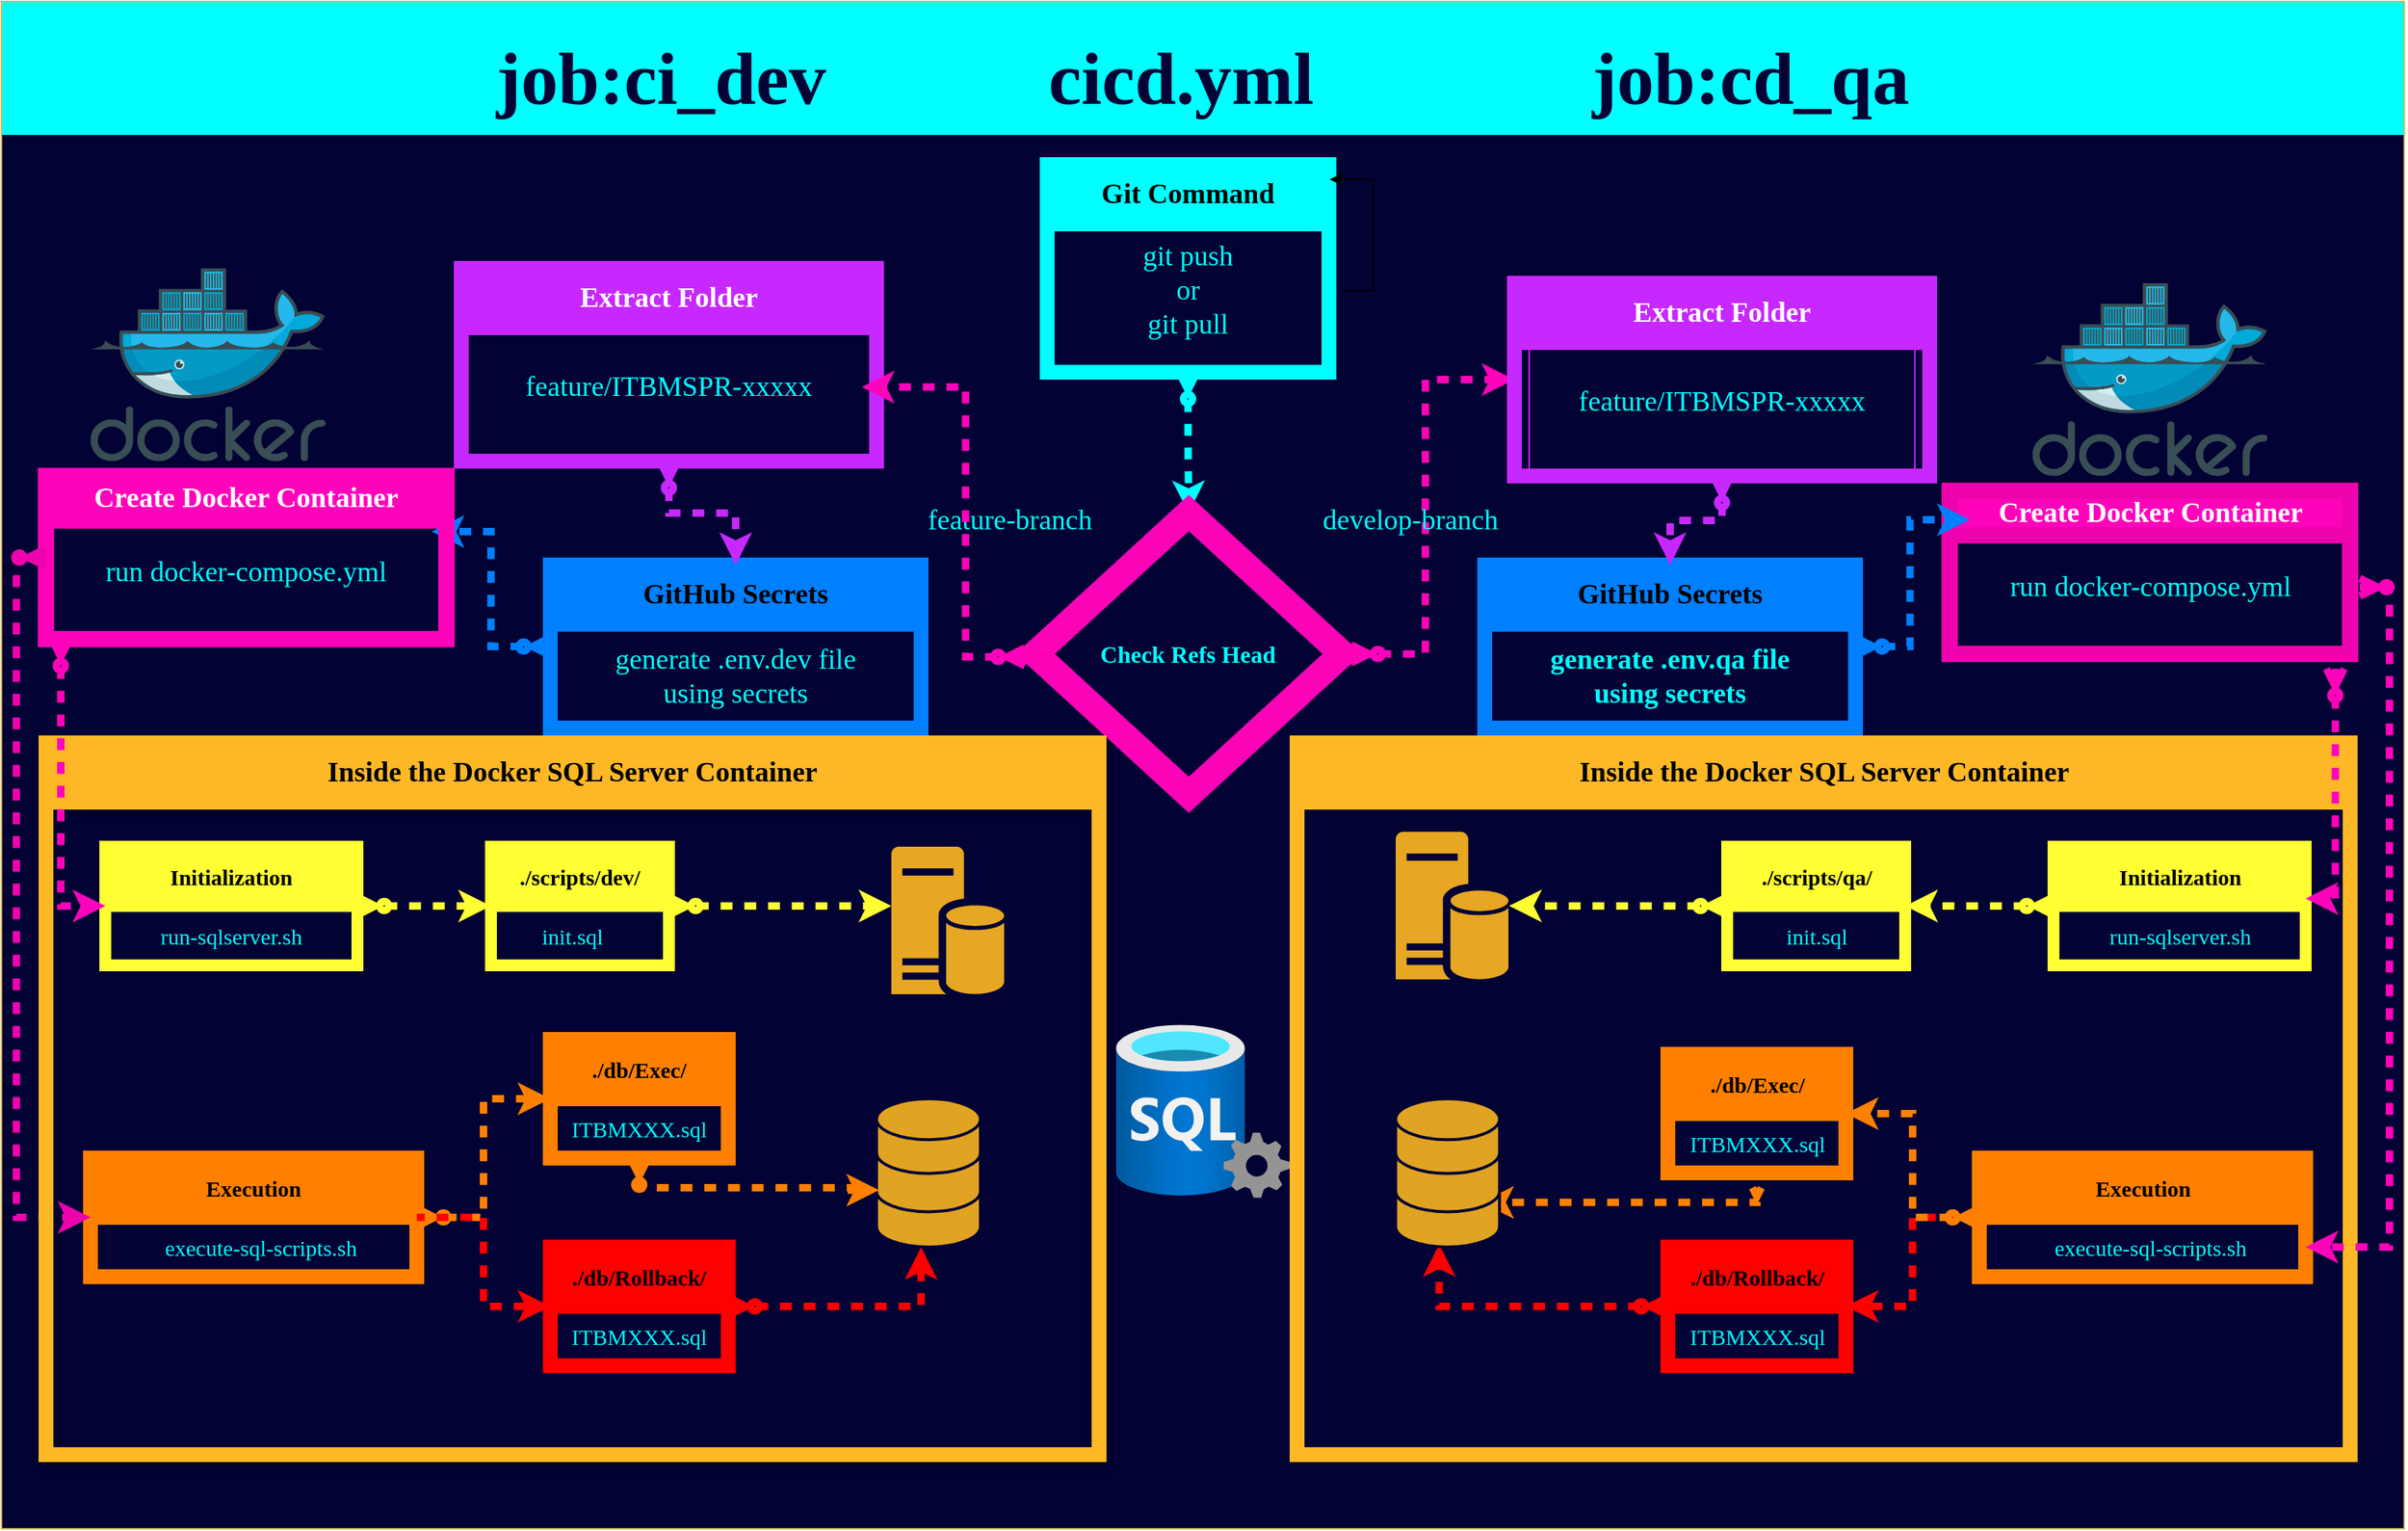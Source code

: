 <mxfile version="26.0.11">
  <diagram name="Page-1" id="H6L2RB9Yrbp9Wb5DKoLL">
    <mxGraphModel dx="1673" dy="986" grid="1" gridSize="10" guides="1" tooltips="1" connect="1" arrows="1" fold="1" page="1" pageScale="1" pageWidth="1600" pageHeight="900" math="0" shadow="0">
      <root>
        <mxCell id="0" />
        <mxCell id="1" parent="0" />
        <mxCell id="VZ_0_rh7gBu1yl2dpmYh-25" value="job:ci_dev            cicd.yml               job:cd_qa" style="swimlane;startSize=90;fontSize=50;fillColor=light-dark(#00ffff, #ededed);strokeColor=#d6b656;gradientColor=none;swimlaneFillColor=light-dark(#020234, #ededed);fontStyle=1;fontColor=light-dark(#020234, #ededed);shadow=0;glass=0;swimlaneLine=0;fontFamily=Cascadia Code SemiBold;" vertex="1" parent="1">
          <mxGeometry y="10" width="1620" height="1030" as="geometry" />
        </mxCell>
        <mxCell id="VZ_0_rh7gBu1yl2dpmYh-38" style="edgeStyle=orthogonalEdgeStyle;rounded=0;orthogonalLoop=1;jettySize=auto;html=1;entryX=0.5;entryY=0;entryDx=0;entryDy=0;strokeColor=#00FFFF;curved=0;fillColor=#00FFFF;strokeWidth=5;shadow=0;flowAnimation=1;targetPerimeterSpacing=-86;sourcePerimeterSpacing=27;startArrow=ERzeroToMany;startFill=0;jumpStyle=none;jumpSize=0;exitX=0.5;exitY=1;exitDx=0;exitDy=0;" edge="1" parent="VZ_0_rh7gBu1yl2dpmYh-25" source="VZ_0_rh7gBu1yl2dpmYh-30" target="VZ_0_rh7gBu1yl2dpmYh-34">
          <mxGeometry relative="1" as="geometry">
            <mxPoint x="200" y="140" as="sourcePoint" />
            <Array as="points" />
          </mxGeometry>
        </mxCell>
        <mxCell id="VZ_0_rh7gBu1yl2dpmYh-131" style="edgeStyle=orthogonalEdgeStyle;shape=connector;rounded=0;orthogonalLoop=1;jettySize=auto;html=1;entryX=0;entryY=0.5;entryDx=0;entryDy=0;strokeColor=light-dark(#ff03ba, #006f6f);strokeWidth=5;align=center;verticalAlign=middle;fontFamily=Helvetica;fontSize=11;fontColor=default;labelBackgroundColor=default;endArrow=classic;flowAnimation=1;startArrow=ERzeroToMany;startFill=0;" edge="1" parent="VZ_0_rh7gBu1yl2dpmYh-25" target="VZ_0_rh7gBu1yl2dpmYh-127">
          <mxGeometry relative="1" as="geometry">
            <mxPoint x="910" y="440" as="sourcePoint" />
            <Array as="points">
              <mxPoint x="960" y="440" />
              <mxPoint x="960" y="255" />
            </Array>
          </mxGeometry>
        </mxCell>
        <mxCell id="VZ_0_rh7gBu1yl2dpmYh-34" value="" style="rhombus;whiteSpace=wrap;html=1;fillColor=light-dark(#020234, #ededed);strokeColor=light-dark(#fc03b8, #ededed);strokeWidth=18;" vertex="1" parent="VZ_0_rh7gBu1yl2dpmYh-25">
          <mxGeometry x="697" y="345" width="207" height="190" as="geometry" />
        </mxCell>
        <mxCell id="VZ_0_rh7gBu1yl2dpmYh-37" value="&lt;font face=&quot;Cascadia Code ExtraLight&quot; style=&quot;color: rgb(0, 255, 255); font-size: 16px;&quot;&gt;&lt;b style=&quot;&quot;&gt;Check Refs Head&lt;/b&gt;&lt;/font&gt;" style="text;html=1;align=center;verticalAlign=middle;whiteSpace=wrap;rounded=0;fillColor=light-dark(#020234, #ededed);" vertex="1" parent="VZ_0_rh7gBu1yl2dpmYh-25">
          <mxGeometry x="727" y="425" width="146" height="30" as="geometry" />
        </mxCell>
        <mxCell id="VZ_0_rh7gBu1yl2dpmYh-63" style="shape=connector;rounded=0;orthogonalLoop=1;jettySize=auto;html=1;entryX=1;entryY=0.25;entryDx=0;entryDy=0;strokeColor=light-dark(#007fff, #006f6f);strokeWidth=5;align=center;verticalAlign=middle;fontFamily=Helvetica;fontSize=11;fontColor=default;labelBackgroundColor=default;endArrow=classic;flowAnimation=1;endSize=6;edgeStyle=orthogonalEdgeStyle;startArrow=ERzeroToMany;startFill=0;" edge="1" parent="VZ_0_rh7gBu1yl2dpmYh-25" source="VZ_0_rh7gBu1yl2dpmYh-47" target="VZ_0_rh7gBu1yl2dpmYh-59">
          <mxGeometry relative="1" as="geometry" />
        </mxCell>
        <mxCell id="VZ_0_rh7gBu1yl2dpmYh-47" value="&lt;font face=&quot;Cascadia Code SemiBold&quot; style=&quot;font-size: 19px;&quot;&gt;GitHub Secrets&lt;/font&gt;" style="swimlane;whiteSpace=wrap;html=1;startSize=40;fillColor=light-dark(#007FFF,#EDEDED);strokeColor=light-dark(#007FFF,#EDEDED);strokeWidth=10;" vertex="1" parent="VZ_0_rh7gBu1yl2dpmYh-25">
          <mxGeometry x="370" y="380" width="250" height="110" as="geometry" />
        </mxCell>
        <mxCell id="VZ_0_rh7gBu1yl2dpmYh-49" value="&lt;font face=&quot;Cascadia Code ExtraLight&quot; color=&quot;#00ffff&quot;&gt;&lt;span style=&quot;font-size: 19px;&quot;&gt;generate .env.dev file using secrets&lt;/span&gt;&lt;/font&gt;" style="text;html=1;align=center;verticalAlign=middle;whiteSpace=wrap;rounded=0;" vertex="1" parent="VZ_0_rh7gBu1yl2dpmYh-47">
          <mxGeometry x="20" y="20" width="210" height="110" as="geometry" />
        </mxCell>
        <mxCell id="VZ_0_rh7gBu1yl2dpmYh-54" value="&lt;font face=&quot;Cascadia Code ExtraLight&quot; color=&quot;#00ffff&quot;&gt;&lt;span style=&quot;font-size: 19px;&quot;&gt;feature-branch&lt;/span&gt;&lt;/font&gt;" style="text;html=1;align=center;verticalAlign=middle;whiteSpace=wrap;rounded=0;" vertex="1" parent="VZ_0_rh7gBu1yl2dpmYh-25">
          <mxGeometry x="600" y="320" width="160" height="60" as="geometry" />
        </mxCell>
        <mxCell id="VZ_0_rh7gBu1yl2dpmYh-58" value="&lt;font face=&quot;Cascadia Code SemiBold&quot; style=&quot;font-size: 19px; color: rgb(255, 255, 255);&quot;&gt;Create Docker Container&lt;/font&gt;" style="swimlane;whiteSpace=wrap;html=1;startSize=30;fillColor=light-dark(#ff03ba, #ededed);strokeColor=light-dark(#ff03ba, #ededed);strokeWidth=11;" vertex="1" parent="VZ_0_rh7gBu1yl2dpmYh-25">
          <mxGeometry x="30" y="320" width="270" height="110" as="geometry" />
        </mxCell>
        <mxCell id="VZ_0_rh7gBu1yl2dpmYh-59" value="&lt;font face=&quot;Cascadia Code ExtraLight&quot; color=&quot;#00ffff&quot;&gt;&lt;span style=&quot;font-size: 19px;&quot;&gt;run docker-compose.yml&lt;/span&gt;&lt;/font&gt;" style="text;html=1;align=center;verticalAlign=middle;whiteSpace=wrap;rounded=0;strokeColor=none;" vertex="1" parent="VZ_0_rh7gBu1yl2dpmYh-58">
          <mxGeometry x="10" y="10" width="250" height="110" as="geometry" />
        </mxCell>
        <mxCell id="VZ_0_rh7gBu1yl2dpmYh-67" value="&lt;font style=&quot;font-size: 15px;&quot; face=&quot;Cascadia Code ExtraLight&quot; color=&quot;#00ffff&quot;&gt;run-sqlserver.sh&lt;/font&gt;" style="text;html=1;align=center;verticalAlign=middle;whiteSpace=wrap;rounded=0;" vertex="1" parent="VZ_0_rh7gBu1yl2dpmYh-25">
          <mxGeometry x="80" y="610" width="150" height="40" as="geometry" />
        </mxCell>
        <mxCell id="VZ_0_rh7gBu1yl2dpmYh-80" style="edgeStyle=orthogonalEdgeStyle;shape=connector;rounded=0;orthogonalLoop=1;jettySize=auto;html=1;entryX=0;entryY=0.5;entryDx=0;entryDy=0;strokeColor=light-dark(#ff8000, #006f6f);strokeWidth=5;align=center;verticalAlign=middle;fontFamily=Helvetica;fontSize=11;fontColor=default;labelBackgroundColor=default;endArrow=classic;flowAnimation=1;startArrow=ERzeroToMany;startFill=0;" edge="1" parent="VZ_0_rh7gBu1yl2dpmYh-25" source="VZ_0_rh7gBu1yl2dpmYh-69" target="VZ_0_rh7gBu1yl2dpmYh-75">
          <mxGeometry relative="1" as="geometry" />
        </mxCell>
        <mxCell id="VZ_0_rh7gBu1yl2dpmYh-69" value="&lt;font face=&quot;Cascadia Code SemiBold&quot; style=&quot;font-size: 15px;&quot;&gt;Execution&lt;/font&gt;" style="swimlane;whiteSpace=wrap;html=1;startSize=40;fillColor=light-dark(#FF8000,#EDEDED);strokeColor=light-dark(#FF8000,#EDEDED);strokeWidth=10;" vertex="1" parent="VZ_0_rh7gBu1yl2dpmYh-25">
          <mxGeometry x="60" y="780" width="220" height="80" as="geometry" />
        </mxCell>
        <mxCell id="VZ_0_rh7gBu1yl2dpmYh-70" value="&lt;font style=&quot;font-size: 15px;&quot; face=&quot;Cascadia Code ExtraLight&quot; color=&quot;#00ffff&quot;&gt;execute-sql-scripts.sh&lt;/font&gt;" style="text;html=1;align=center;verticalAlign=middle;whiteSpace=wrap;rounded=0;" vertex="1" parent="VZ_0_rh7gBu1yl2dpmYh-69">
          <mxGeometry x="10" y="40" width="210" height="40" as="geometry" />
        </mxCell>
        <mxCell id="VZ_0_rh7gBu1yl2dpmYh-72" style="edgeStyle=orthogonalEdgeStyle;shape=connector;rounded=0;orthogonalLoop=1;jettySize=auto;html=1;entryX=0;entryY=0.5;entryDx=0;entryDy=0;strokeColor=light-dark(#ed03ad, #006f6f);strokeWidth=5;align=center;verticalAlign=middle;fontFamily=Helvetica;fontSize=11;fontColor=default;labelBackgroundColor=default;endArrow=classic;flowAnimation=1;exitX=0;exitY=0.5;exitDx=0;exitDy=0;startArrow=ERzeroToMany;startFill=0;" edge="1" parent="VZ_0_rh7gBu1yl2dpmYh-25" source="VZ_0_rh7gBu1yl2dpmYh-58" target="VZ_0_rh7gBu1yl2dpmYh-69">
          <mxGeometry relative="1" as="geometry">
            <Array as="points">
              <mxPoint x="10" y="375" />
              <mxPoint x="10" y="820" />
            </Array>
          </mxGeometry>
        </mxCell>
        <mxCell id="VZ_0_rh7gBu1yl2dpmYh-73" value="&lt;font style=&quot;font-size: 15px;&quot; face=&quot;Cascadia Code ExtraLight&quot; color=&quot;#00ffff&quot;&gt;init.sql&lt;/font&gt;" style="text;html=1;align=center;verticalAlign=middle;whiteSpace=wrap;rounded=0;" vertex="1" parent="VZ_0_rh7gBu1yl2dpmYh-25">
          <mxGeometry x="340" y="610" width="90" height="40" as="geometry" />
        </mxCell>
        <mxCell id="VZ_0_rh7gBu1yl2dpmYh-74" value="&lt;font face=&quot;Cascadia Code SemiBold&quot; style=&quot;font-size: 15px;&quot;&gt;./scripts/dev/&lt;/font&gt;" style="swimlane;whiteSpace=wrap;html=1;startSize=40;fillColor=light-dark(#FFFF33,#EDEDED);strokeColor=light-dark(#FFFF33,#EDEDED);strokeWidth=8;" vertex="1" parent="VZ_0_rh7gBu1yl2dpmYh-25">
          <mxGeometry x="330" y="570" width="120" height="80" as="geometry" />
        </mxCell>
        <mxCell id="VZ_0_rh7gBu1yl2dpmYh-75" value="&lt;font face=&quot;Cascadia Code SemiBold&quot; style=&quot;font-size: 15px;&quot;&gt;./db/Exec/&lt;/font&gt;" style="swimlane;whiteSpace=wrap;html=1;startSize=40;fillColor=light-dark(#FF8000,#EDEDED);strokeColor=light-dark(#FF8000,#EDEDED);strokeWidth=10;" vertex="1" parent="VZ_0_rh7gBu1yl2dpmYh-25">
          <mxGeometry x="370" y="700" width="120" height="80" as="geometry" />
        </mxCell>
        <mxCell id="VZ_0_rh7gBu1yl2dpmYh-76" value="&lt;font style=&quot;font-size: 15px;&quot; face=&quot;Cascadia Code ExtraLight&quot; color=&quot;#00ffff&quot;&gt;ITBMXXX.sql&lt;/font&gt;" style="text;html=1;align=center;verticalAlign=middle;whiteSpace=wrap;rounded=0;" vertex="1" parent="VZ_0_rh7gBu1yl2dpmYh-75">
          <mxGeometry x="10" y="40" width="100" height="40" as="geometry" />
        </mxCell>
        <mxCell id="VZ_0_rh7gBu1yl2dpmYh-98" value="&lt;font face=&quot;Cascadia Code SemiBold&quot;&gt;&lt;span style=&quot;font-size: 19px;&quot;&gt;Inside the Docker SQL Server Container&lt;/span&gt;&lt;/font&gt;" style="swimlane;whiteSpace=wrap;html=1;startSize=40;fillColor=light-dark(#feb826, #ededed);strokeColor=light-dark(#feb826, #ededed);strokeWidth=10;" vertex="1" parent="VZ_0_rh7gBu1yl2dpmYh-25">
          <mxGeometry x="873.5" y="500" width="710" height="480" as="geometry" />
        </mxCell>
        <mxCell id="VZ_0_rh7gBu1yl2dpmYh-99" value="&lt;font face=&quot;Cascadia Code SemiBold&quot; style=&quot;font-size: 15px;&quot;&gt;./db/Rollback/&lt;/font&gt;" style="swimlane;whiteSpace=wrap;html=1;startSize=40;fillColor=light-dark(#FF0000,#EDEDED);strokeColor=light-dark(#FF0000,#EDEDED);strokeWidth=10;" vertex="1" parent="VZ_0_rh7gBu1yl2dpmYh-98">
          <mxGeometry x="250" y="340" width="120" height="80" as="geometry" />
        </mxCell>
        <mxCell id="VZ_0_rh7gBu1yl2dpmYh-100" value="&lt;font style=&quot;font-size: 15px;&quot; face=&quot;Cascadia Code ExtraLight&quot; color=&quot;#00ffff&quot;&gt;ITBMXXX.sql&lt;/font&gt;" style="text;html=1;align=center;verticalAlign=middle;whiteSpace=wrap;rounded=0;" vertex="1" parent="VZ_0_rh7gBu1yl2dpmYh-99">
          <mxGeometry x="10" y="40" width="100" height="40" as="geometry" />
        </mxCell>
        <mxCell id="VZ_0_rh7gBu1yl2dpmYh-102" style="edgeStyle=orthogonalEdgeStyle;shape=connector;rounded=0;orthogonalLoop=1;jettySize=auto;html=1;entryX=0.419;entryY=0.981;entryDx=0;entryDy=0;entryPerimeter=0;strokeColor=#FF0000;strokeWidth=5;align=center;verticalAlign=middle;fontFamily=Helvetica;fontSize=11;fontColor=default;labelBackgroundColor=default;endArrow=classic;flowAnimation=1;startArrow=ERzeroToMany;startFill=0;" edge="1" parent="VZ_0_rh7gBu1yl2dpmYh-98" source="VZ_0_rh7gBu1yl2dpmYh-99" target="VZ_0_rh7gBu1yl2dpmYh-154">
          <mxGeometry relative="1" as="geometry">
            <mxPoint x="81.784" y="353.43" as="targetPoint" />
            <Array as="points">
              <mxPoint x="96" y="380" />
            </Array>
          </mxGeometry>
        </mxCell>
        <mxCell id="VZ_0_rh7gBu1yl2dpmYh-113" style="edgeStyle=orthogonalEdgeStyle;shape=connector;rounded=0;orthogonalLoop=1;jettySize=auto;html=1;entryX=1;entryY=0.5;entryDx=0;entryDy=0;strokeColor=#FF0000;strokeWidth=5;align=center;verticalAlign=middle;fontFamily=Helvetica;fontSize=11;fontColor=default;labelBackgroundColor=default;endArrow=classic;flowAnimation=1;" edge="1" parent="VZ_0_rh7gBu1yl2dpmYh-98" source="VZ_0_rh7gBu1yl2dpmYh-103" target="VZ_0_rh7gBu1yl2dpmYh-99">
          <mxGeometry relative="1" as="geometry" />
        </mxCell>
        <mxCell id="VZ_0_rh7gBu1yl2dpmYh-114" style="edgeStyle=orthogonalEdgeStyle;shape=connector;rounded=0;orthogonalLoop=1;jettySize=auto;html=1;entryX=1;entryY=0.5;entryDx=0;entryDy=0;strokeColor=light-dark(#ff8000, #006f6f);strokeWidth=5;align=center;verticalAlign=middle;fontFamily=Helvetica;fontSize=11;fontColor=default;labelBackgroundColor=default;endArrow=classic;flowAnimation=1;startArrow=ERzeroToMany;startFill=0;" edge="1" parent="VZ_0_rh7gBu1yl2dpmYh-98" source="VZ_0_rh7gBu1yl2dpmYh-103" target="VZ_0_rh7gBu1yl2dpmYh-107">
          <mxGeometry relative="1" as="geometry" />
        </mxCell>
        <mxCell id="VZ_0_rh7gBu1yl2dpmYh-103" value="&lt;font face=&quot;Cascadia Code SemiBold&quot; style=&quot;font-size: 15px;&quot;&gt;Execution&lt;/font&gt;" style="swimlane;whiteSpace=wrap;html=1;startSize=40;fillColor=light-dark(#FF8000,#EDEDED);strokeColor=light-dark(#ff8000, #006f6f);strokeWidth=10;" vertex="1" parent="VZ_0_rh7gBu1yl2dpmYh-98">
          <mxGeometry x="460" y="280" width="220" height="80" as="geometry" />
        </mxCell>
        <mxCell id="VZ_0_rh7gBu1yl2dpmYh-104" value="&lt;font style=&quot;font-size: 15px;&quot; face=&quot;Cascadia Code ExtraLight&quot; color=&quot;#00ffff&quot;&gt;execute-sql-scripts.sh&lt;/font&gt;" style="text;html=1;align=center;verticalAlign=middle;whiteSpace=wrap;rounded=0;" vertex="1" parent="VZ_0_rh7gBu1yl2dpmYh-103">
          <mxGeometry x="10" y="40" width="210" height="40" as="geometry" />
        </mxCell>
        <mxCell id="VZ_0_rh7gBu1yl2dpmYh-107" value="&lt;font face=&quot;Cascadia Code SemiBold&quot; style=&quot;font-size: 15px;&quot;&gt;./db/Exec/&lt;/font&gt;" style="swimlane;whiteSpace=wrap;html=1;startSize=40;fillColor=light-dark(#FF8000,#EDEDED);strokeColor=light-dark(#FF8000,#EDEDED);strokeWidth=10;" vertex="1" parent="VZ_0_rh7gBu1yl2dpmYh-98">
          <mxGeometry x="250" y="210" width="120" height="80" as="geometry" />
        </mxCell>
        <mxCell id="VZ_0_rh7gBu1yl2dpmYh-108" value="&lt;font style=&quot;font-size: 15px;&quot; face=&quot;Cascadia Code ExtraLight&quot; color=&quot;#00ffff&quot;&gt;ITBMXXX.sql&lt;/font&gt;" style="text;html=1;align=center;verticalAlign=middle;whiteSpace=wrap;rounded=0;" vertex="1" parent="VZ_0_rh7gBu1yl2dpmYh-107">
          <mxGeometry x="10" y="40" width="100" height="40" as="geometry" />
        </mxCell>
        <mxCell id="VZ_0_rh7gBu1yl2dpmYh-109" value="&lt;font face=&quot;Cascadia Code SemiBold&quot; style=&quot;font-size: 15px;&quot;&gt;./scripts/qa/&lt;/font&gt;" style="swimlane;whiteSpace=wrap;html=1;startSize=40;fillColor=light-dark(#FFFF33,#EDEDED);strokeColor=light-dark(#FFFF33,#EDEDED);strokeWidth=8;" vertex="1" parent="VZ_0_rh7gBu1yl2dpmYh-98">
          <mxGeometry x="290" y="70" width="120" height="80" as="geometry" />
        </mxCell>
        <mxCell id="VZ_0_rh7gBu1yl2dpmYh-110" value="&lt;font style=&quot;font-size: 15px;&quot; face=&quot;Cascadia Code ExtraLight&quot; color=&quot;#00ffff&quot;&gt;init.sql&lt;/font&gt;" style="text;html=1;align=center;verticalAlign=middle;whiteSpace=wrap;rounded=0;" vertex="1" parent="VZ_0_rh7gBu1yl2dpmYh-109">
          <mxGeometry x="15" y="40" width="90" height="40" as="geometry" />
        </mxCell>
        <mxCell id="VZ_0_rh7gBu1yl2dpmYh-118" style="edgeStyle=orthogonalEdgeStyle;shape=connector;rounded=0;orthogonalLoop=1;jettySize=auto;html=1;entryX=1;entryY=0.5;entryDx=0;entryDy=0;strokeColor=light-dark(#ffff33, #006f6f);strokeWidth=5;align=center;verticalAlign=middle;fontFamily=Helvetica;fontSize=11;fontColor=default;labelBackgroundColor=default;endArrow=classic;flowAnimation=1;startArrow=ERzeroToMany;startFill=0;" edge="1" parent="VZ_0_rh7gBu1yl2dpmYh-98" source="VZ_0_rh7gBu1yl2dpmYh-111" target="VZ_0_rh7gBu1yl2dpmYh-109">
          <mxGeometry relative="1" as="geometry" />
        </mxCell>
        <mxCell id="VZ_0_rh7gBu1yl2dpmYh-111" value="&lt;font face=&quot;Cascadia Code SemiBold&quot; style=&quot;font-size: 15px;&quot;&gt;Initialization&lt;/font&gt;" style="swimlane;whiteSpace=wrap;html=1;startSize=40;fillColor=light-dark(#FFFF33,#EDEDED);strokeColor=light-dark(#ffff33, #006f6f);strokeWidth=8;" vertex="1" parent="VZ_0_rh7gBu1yl2dpmYh-98">
          <mxGeometry x="510" y="70" width="170" height="80" as="geometry" />
        </mxCell>
        <mxCell id="VZ_0_rh7gBu1yl2dpmYh-112" value="&lt;font style=&quot;font-size: 15px;&quot; face=&quot;Cascadia Code ExtraLight&quot; color=&quot;#00ffff&quot;&gt;run-sqlserver.sh&lt;/font&gt;" style="text;html=1;align=center;verticalAlign=middle;whiteSpace=wrap;rounded=0;" vertex="1" parent="VZ_0_rh7gBu1yl2dpmYh-111">
          <mxGeometry x="10" y="40" width="150" height="40" as="geometry" />
        </mxCell>
        <mxCell id="VZ_0_rh7gBu1yl2dpmYh-117" style="edgeStyle=orthogonalEdgeStyle;shape=connector;rounded=0;orthogonalLoop=1;jettySize=auto;html=1;entryX=0.823;entryY=0.699;entryDx=0;entryDy=0;entryPerimeter=0;strokeColor=light-dark(#ff8000, #006f6f);strokeWidth=5;align=center;verticalAlign=middle;fontFamily=Helvetica;fontSize=11;fontColor=default;labelBackgroundColor=default;endArrow=classic;flowAnimation=1;startSize=0;startArrow=ERzeroToMany;startFill=0;" edge="1" parent="VZ_0_rh7gBu1yl2dpmYh-98" target="VZ_0_rh7gBu1yl2dpmYh-154">
          <mxGeometry relative="1" as="geometry">
            <mxPoint x="310" y="300" as="sourcePoint" />
            <mxPoint x="150.048" y="309.97" as="targetPoint" />
            <Array as="points">
              <mxPoint x="310" y="310" />
            </Array>
          </mxGeometry>
        </mxCell>
        <mxCell id="VZ_0_rh7gBu1yl2dpmYh-143" value="" style="edgeStyle=orthogonalEdgeStyle;shape=connector;rounded=0;orthogonalLoop=1;jettySize=auto;html=1;strokeColor=light-dark(#ffff33, #006f6f);strokeWidth=5;align=center;verticalAlign=middle;fontFamily=Helvetica;fontSize=11;fontColor=default;labelBackgroundColor=default;endArrow=classic;flowAnimation=1;entryX=0.962;entryY=0.428;entryDx=0;entryDy=0;entryPerimeter=0;startArrow=ERzeroToMany;startFill=0;" edge="1" parent="VZ_0_rh7gBu1yl2dpmYh-98" source="VZ_0_rh7gBu1yl2dpmYh-109">
          <mxGeometry relative="1" as="geometry">
            <mxPoint x="1163.5" y="620" as="sourcePoint" />
            <mxPoint x="142.916" y="109.93" as="targetPoint" />
            <Array as="points" />
          </mxGeometry>
        </mxCell>
        <mxCell id="VZ_0_rh7gBu1yl2dpmYh-150" value="" style="sketch=0;aspect=fixed;pointerEvents=1;shadow=0;dashed=0;html=1;strokeColor=none;labelPosition=center;verticalLabelPosition=bottom;verticalAlign=top;align=center;fillColor=light-dark(#e7a723, #bfd3ff);shape=mxgraph.mscae.enterprise.database_server;fontFamily=Helvetica;fontSize=11;fontColor=default;labelBackgroundColor=default;" vertex="1" parent="VZ_0_rh7gBu1yl2dpmYh-98">
          <mxGeometry x="66.5" y="60" width="76" height="100" as="geometry" />
        </mxCell>
        <mxCell id="VZ_0_rh7gBu1yl2dpmYh-154" value="" style="html=1;verticalLabelPosition=bottom;align=center;labelBackgroundColor=#ffffff;verticalAlign=top;strokeWidth=2;strokeColor=light-dark(#020234, #32a0ff);shadow=0;dashed=0;shape=mxgraph.ios7.icons.data;fontFamily=Helvetica;fontSize=11;fontColor=default;fillColor=light-dark(#e1a322, #ededed);" vertex="1" parent="VZ_0_rh7gBu1yl2dpmYh-98">
          <mxGeometry x="66.5" y="240" width="70" height="100" as="geometry" />
        </mxCell>
        <mxCell id="VZ_0_rh7gBu1yl2dpmYh-123" value="&lt;font face=&quot;Cascadia Code SemiBold&quot; style=&quot;font-size: 19px;&quot;&gt;GitHub Secrets&lt;/font&gt;" style="swimlane;whiteSpace=wrap;html=1;startSize=40;fillColor=light-dark(#007FFF,#EDEDED);strokeColor=light-dark(#007fff, #006f6f);strokeWidth=10;align=center;verticalAlign=middle;fontFamily=Helvetica;fontSize=12;fontColor=default;fontStyle=1;" vertex="1" parent="VZ_0_rh7gBu1yl2dpmYh-25">
          <mxGeometry x="1000" y="380" width="250" height="110" as="geometry" />
        </mxCell>
        <mxCell id="VZ_0_rh7gBu1yl2dpmYh-124" value="&lt;font face=&quot;Cascadia Code ExtraLight&quot; color=&quot;#00ffff&quot;&gt;&lt;span style=&quot;font-size: 19px;&quot;&gt;generate .env.qa file using secrets&lt;/span&gt;&lt;/font&gt;" style="text;html=1;align=center;verticalAlign=middle;whiteSpace=wrap;rounded=0;fontFamily=Helvetica;fontSize=12;fontColor=default;fontStyle=1;" vertex="1" parent="VZ_0_rh7gBu1yl2dpmYh-123">
          <mxGeometry x="20" y="20" width="210" height="110" as="geometry" />
        </mxCell>
        <mxCell id="VZ_0_rh7gBu1yl2dpmYh-119" value="&lt;font face=&quot;Cascadia Code SemiBold&quot; style=&quot;font-size: 19px; color: rgb(255, 255, 255);&quot;&gt;Create Docker Container&lt;/font&gt;" style="swimlane;whiteSpace=wrap;html=1;startSize=30;fillColor=light-dark(#ff03ba, #ededed);strokeColor=light-dark(#ed03ad, #006f6f);strokeWidth=11;" vertex="1" parent="VZ_0_rh7gBu1yl2dpmYh-25">
          <mxGeometry x="1313.5" y="330" width="270" height="110" as="geometry" />
        </mxCell>
        <mxCell id="VZ_0_rh7gBu1yl2dpmYh-121" style="edgeStyle=orthogonalEdgeStyle;shape=connector;rounded=0;orthogonalLoop=1;jettySize=auto;html=1;strokeColor=light-dark(#ff03ba, #006f6f);strokeWidth=5;align=center;verticalAlign=middle;fontFamily=Helvetica;fontSize=11;fontColor=default;labelBackgroundColor=default;endArrow=classic;flowAnimation=1;exitX=1;exitY=1;exitDx=0;exitDy=0;startArrow=ERzeroToMany;startFill=0;sourcePerimeterSpacing=0;" edge="1" parent="VZ_0_rh7gBu1yl2dpmYh-119" source="VZ_0_rh7gBu1yl2dpmYh-120">
          <mxGeometry relative="1" as="geometry">
            <mxPoint x="240" y="275" as="targetPoint" />
            <Array as="points">
              <mxPoint x="260" y="275" />
            </Array>
          </mxGeometry>
        </mxCell>
        <mxCell id="VZ_0_rh7gBu1yl2dpmYh-120" value="&lt;font face=&quot;Cascadia Code ExtraLight&quot; color=&quot;#00ffff&quot;&gt;&lt;span style=&quot;font-size: 19px;&quot;&gt;run docker-compose.yml&lt;/span&gt;&lt;/font&gt;" style="text;html=1;align=center;verticalAlign=middle;whiteSpace=wrap;rounded=0;strokeColor=none;" vertex="1" parent="VZ_0_rh7gBu1yl2dpmYh-119">
          <mxGeometry x="10" y="10" width="250" height="110" as="geometry" />
        </mxCell>
        <mxCell id="VZ_0_rh7gBu1yl2dpmYh-122" style="edgeStyle=orthogonalEdgeStyle;shape=connector;rounded=0;orthogonalLoop=1;jettySize=auto;html=1;entryX=1;entryY=0.5;entryDx=0;entryDy=0;strokeColor=light-dark(#ff03ba, #006f6f);strokeWidth=5;align=center;verticalAlign=middle;fontFamily=Helvetica;fontSize=11;fontColor=default;labelBackgroundColor=default;endArrow=classic;flowAnimation=1;startArrow=ERzeroToMany;startFill=0;" edge="1" parent="VZ_0_rh7gBu1yl2dpmYh-25" target="VZ_0_rh7gBu1yl2dpmYh-104">
          <mxGeometry relative="1" as="geometry">
            <mxPoint x="1590" y="395" as="sourcePoint" />
            <Array as="points">
              <mxPoint x="1610" y="395" />
              <mxPoint x="1610" y="840" />
            </Array>
          </mxGeometry>
        </mxCell>
        <mxCell id="VZ_0_rh7gBu1yl2dpmYh-126" style="edgeStyle=orthogonalEdgeStyle;shape=connector;rounded=0;orthogonalLoop=1;jettySize=auto;html=1;entryX=0.014;entryY=0.086;entryDx=0;entryDy=0;entryPerimeter=0;strokeColor=light-dark(#007fff, #006f6f);strokeWidth=5;align=center;verticalAlign=middle;fontFamily=Helvetica;fontSize=11;fontColor=default;labelBackgroundColor=default;endArrow=classic;flowAnimation=1;startArrow=ERzeroToMany;startFill=0;" edge="1" parent="VZ_0_rh7gBu1yl2dpmYh-25" source="VZ_0_rh7gBu1yl2dpmYh-123" target="VZ_0_rh7gBu1yl2dpmYh-120">
          <mxGeometry relative="1" as="geometry" />
        </mxCell>
        <mxCell id="VZ_0_rh7gBu1yl2dpmYh-127" value="&lt;font face=&quot;Cascadia Code SemiBold&quot; style=&quot;font-size: 19px; color: rgb(255, 255, 255);&quot;&gt;Extract Folder&lt;/font&gt;" style="swimlane;whiteSpace=wrap;html=1;startSize=40;fillColor=light-dark(#c728ff, #ededed);strokeColor=light-dark(#c728ff, #ededed);strokeWidth=10;" vertex="1" parent="VZ_0_rh7gBu1yl2dpmYh-25">
          <mxGeometry x="1020" y="190" width="280" height="130" as="geometry" />
        </mxCell>
        <mxCell id="VZ_0_rh7gBu1yl2dpmYh-128" value="&lt;font face=&quot;Cascadia Code ExtraLight&quot; color=&quot;#00ffff&quot;&gt;&lt;span style=&quot;font-size: 19px;&quot;&gt;feature/ITBMSPR-xxxxx&lt;/span&gt;&lt;/font&gt;" style="text;html=1;align=center;verticalAlign=middle;whiteSpace=wrap;rounded=0;strokeColor=light-dark(#c728ff, #006f6f);" vertex="1" parent="VZ_0_rh7gBu1yl2dpmYh-127">
          <mxGeometry x="10" y="30" width="260" height="100" as="geometry" />
        </mxCell>
        <mxCell id="VZ_0_rh7gBu1yl2dpmYh-129" style="edgeStyle=orthogonalEdgeStyle;shape=connector;rounded=0;orthogonalLoop=1;jettySize=auto;html=1;entryX=0.5;entryY=0;entryDx=0;entryDy=0;strokeColor=light-dark(#c728ff, #006f6f);strokeWidth=5;align=center;verticalAlign=middle;fontFamily=Helvetica;fontSize=11;fontColor=default;labelBackgroundColor=default;endArrow=classic;flowAnimation=1;endSize=6;startArrow=ERzeroToMany;startFill=0;" edge="1" parent="VZ_0_rh7gBu1yl2dpmYh-25" source="VZ_0_rh7gBu1yl2dpmYh-128" target="VZ_0_rh7gBu1yl2dpmYh-123">
          <mxGeometry relative="1" as="geometry" />
        </mxCell>
        <mxCell id="VZ_0_rh7gBu1yl2dpmYh-132" value="&lt;font face=&quot;Cascadia Code ExtraLight&quot; color=&quot;#00ffff&quot;&gt;&lt;span style=&quot;font-size: 19px;&quot;&gt;develop-branch&lt;/span&gt;&lt;/font&gt;" style="text;html=1;align=center;verticalAlign=middle;whiteSpace=wrap;rounded=0;" vertex="1" parent="VZ_0_rh7gBu1yl2dpmYh-25">
          <mxGeometry x="870" y="320" width="160" height="60" as="geometry" />
        </mxCell>
        <mxCell id="VZ_0_rh7gBu1yl2dpmYh-32" value="&lt;font face=&quot;Cascadia Code SemiBold&quot; style=&quot;font-size: 19px;&quot;&gt;Git Command&lt;/font&gt;" style="swimlane;whiteSpace=wrap;html=1;startSize=40;fillColor=light-dark(#00ffff, #ededed);strokeColor=light-dark(#00ffff, #ededed);strokeWidth=10;" vertex="1" parent="VZ_0_rh7gBu1yl2dpmYh-25">
          <mxGeometry x="705" y="110" width="190" height="140" as="geometry" />
        </mxCell>
        <mxCell id="VZ_0_rh7gBu1yl2dpmYh-39" style="edgeStyle=orthogonalEdgeStyle;rounded=0;orthogonalLoop=1;jettySize=auto;html=1;exitX=1;exitY=0.5;exitDx=0;exitDy=0;" edge="1" parent="VZ_0_rh7gBu1yl2dpmYh-32" source="VZ_0_rh7gBu1yl2dpmYh-30">
          <mxGeometry relative="1" as="geometry">
            <mxPoint x="190" y="10" as="targetPoint" />
          </mxGeometry>
        </mxCell>
        <mxCell id="VZ_0_rh7gBu1yl2dpmYh-30" value="&lt;font face=&quot;Cascadia Code ExtraLight&quot; style=&quot;color: light-dark(rgb(0, 255, 255), rgb(237, 237, 237)); font-size: 19px;&quot;&gt;git push &lt;br&gt;or &lt;br&gt;git pull&lt;/font&gt;" style="text;html=1;align=center;verticalAlign=middle;whiteSpace=wrap;rounded=0;" vertex="1" parent="VZ_0_rh7gBu1yl2dpmYh-32">
          <mxGeometry x="-10" y="30" width="210" height="110" as="geometry" />
        </mxCell>
        <mxCell id="VZ_0_rh7gBu1yl2dpmYh-149" value="" style="sketch=0;aspect=fixed;pointerEvents=1;shadow=0;dashed=0;html=1;strokeColor=none;labelPosition=center;verticalLabelPosition=bottom;verticalAlign=top;align=center;fillColor=light-dark(#e7a723, #bfd3ff);shape=mxgraph.mscae.enterprise.database_server;fontFamily=Helvetica;fontSize=11;fontColor=default;labelBackgroundColor=default;" vertex="1" parent="VZ_0_rh7gBu1yl2dpmYh-25">
          <mxGeometry x="600" y="570" width="76" height="100" as="geometry" />
        </mxCell>
        <mxCell id="VZ_0_rh7gBu1yl2dpmYh-162" value="" style="image;sketch=0;aspect=fixed;html=1;points=[];align=center;fontSize=12;image=img/lib/mscae/Docker.svg;fontFamily=Helvetica;fontColor=default;labelBackgroundColor=default;" vertex="1" parent="VZ_0_rh7gBu1yl2dpmYh-25">
          <mxGeometry x="60" y="180" width="158.54" height="130" as="geometry" />
        </mxCell>
        <mxCell id="VZ_0_rh7gBu1yl2dpmYh-163" value="" style="image;sketch=0;aspect=fixed;html=1;points=[];align=center;fontSize=12;image=img/lib/mscae/Docker.svg;fontFamily=Helvetica;fontColor=default;labelBackgroundColor=default;" vertex="1" parent="VZ_0_rh7gBu1yl2dpmYh-25">
          <mxGeometry x="1369.23" y="190" width="158.54" height="130" as="geometry" />
        </mxCell>
        <mxCell id="VZ_0_rh7gBu1yl2dpmYh-165" value="" style="shape=image;html=1;verticalAlign=top;verticalLabelPosition=bottom;labelBackgroundColor=#ffffff;imageAspect=0;aspect=fixed;image=https://cdn4.iconfinder.com/data/icons/ionicons/512/icon-social-github-128.png;fontFamily=Helvetica;fontSize=11;fontColor=default;" vertex="1" parent="VZ_0_rh7gBu1yl2dpmYh-25">
          <mxGeometry x="451" width="88" height="88" as="geometry" />
        </mxCell>
        <mxCell id="VZ_0_rh7gBu1yl2dpmYh-166" value="" style="shape=image;html=1;verticalAlign=top;verticalLabelPosition=bottom;labelBackgroundColor=#ffffff;imageAspect=0;aspect=fixed;image=https://cdn4.iconfinder.com/data/icons/ionicons/512/icon-social-github-128.png;fontFamily=Helvetica;fontSize=11;fontColor=default;" vertex="1" parent="VZ_0_rh7gBu1yl2dpmYh-25">
          <mxGeometry x="1040" width="88" height="88" as="geometry" />
        </mxCell>
        <mxCell id="VZ_0_rh7gBu1yl2dpmYh-169" value="" style="image;aspect=fixed;html=1;points=[];align=center;fontSize=12;image=img/lib/azure2/databases/SQL_Server.svg;fontFamily=Helvetica;fontColor=default;labelBackgroundColor=default;" vertex="1" parent="VZ_0_rh7gBu1yl2dpmYh-25">
          <mxGeometry x="751.5" y="690" width="117" height="117" as="geometry" />
        </mxCell>
        <mxCell id="VZ_0_rh7gBu1yl2dpmYh-51" style="shape=connector;rounded=0;orthogonalLoop=1;jettySize=auto;html=1;strokeColor=light-dark(#c728ff, #006f6f);strokeWidth=5;align=center;verticalAlign=middle;fontFamily=Helvetica;fontSize=11;fontColor=default;labelBackgroundColor=default;endArrow=classic;flowAnimation=1;endSize=6;entryX=0.5;entryY=0;entryDx=0;entryDy=0;edgeStyle=orthogonalEdgeStyle;startArrow=ERzeroToMany;startFill=0;" edge="1" parent="1" source="VZ_0_rh7gBu1yl2dpmYh-41" target="VZ_0_rh7gBu1yl2dpmYh-47">
          <mxGeometry relative="1" as="geometry">
            <mxPoint x="450" y="370" as="targetPoint" />
          </mxGeometry>
        </mxCell>
        <mxCell id="VZ_0_rh7gBu1yl2dpmYh-41" value="&lt;font face=&quot;Cascadia Code SemiBold&quot; style=&quot;font-size: 19px; color: rgb(255, 255, 255);&quot;&gt;Extract Folder&lt;/font&gt;" style="swimlane;whiteSpace=wrap;html=1;startSize=40;fillColor=light-dark(#c728ff, #ededed);strokeColor=light-dark(#c728ff, #ededed);strokeWidth=10;" vertex="1" parent="1">
          <mxGeometry x="310" y="190" width="280" height="130" as="geometry" />
        </mxCell>
        <mxCell id="VZ_0_rh7gBu1yl2dpmYh-43" value="&lt;font face=&quot;Cascadia Code ExtraLight&quot; color=&quot;#00ffff&quot;&gt;&lt;span style=&quot;font-size: 19px;&quot;&gt;feature/ITBMSPR-xxxxx&lt;/span&gt;&lt;/font&gt;" style="text;html=1;align=center;verticalAlign=middle;whiteSpace=wrap;rounded=0;" vertex="1" parent="VZ_0_rh7gBu1yl2dpmYh-41">
          <mxGeometry x="10" y="30" width="260" height="100" as="geometry" />
        </mxCell>
        <mxCell id="VZ_0_rh7gBu1yl2dpmYh-44" style="edgeStyle=orthogonalEdgeStyle;rounded=0;orthogonalLoop=1;jettySize=auto;html=1;entryX=1;entryY=0.5;entryDx=0;entryDy=0;strokeColor=light-dark(#ff03ba, #006f6f);strokeWidth=5;flowAnimation=1;align=center;verticalAlign=middle;fontFamily=Helvetica;fontSize=11;fontColor=default;labelBackgroundColor=default;endArrow=classic;startArrow=ERzeroToMany;startFill=0;" edge="1" parent="1" target="VZ_0_rh7gBu1yl2dpmYh-43">
          <mxGeometry relative="1" as="geometry">
            <mxPoint x="690" y="452" as="sourcePoint" />
            <Array as="points">
              <mxPoint x="650" y="452" />
              <mxPoint x="650" y="270" />
            </Array>
          </mxGeometry>
        </mxCell>
        <mxCell id="VZ_0_rh7gBu1yl2dpmYh-52" value="&lt;font face=&quot;Cascadia Code SemiBold&quot;&gt;&lt;span style=&quot;font-size: 19px;&quot;&gt;Inside the Docker SQL Server Container&lt;/span&gt;&lt;/font&gt;" style="swimlane;whiteSpace=wrap;html=1;startSize=40;fillColor=light-dark(#feb826, #ededed);strokeColor=light-dark(#feb826, #006f6f);strokeWidth=10;gradientColor=none;swimlaneFillColor=none;shadow=1;" vertex="1" parent="1">
          <mxGeometry x="30" y="510" width="710" height="480" as="geometry" />
        </mxCell>
        <mxCell id="VZ_0_rh7gBu1yl2dpmYh-77" value="&lt;font face=&quot;Cascadia Code SemiBold&quot; style=&quot;font-size: 15px;&quot;&gt;./db/Rollback/&lt;/font&gt;" style="swimlane;whiteSpace=wrap;html=1;startSize=40;fillColor=light-dark(#FF0000,#EDEDED);strokeColor=light-dark(#FF0000,#EDEDED);strokeWidth=10;" vertex="1" parent="VZ_0_rh7gBu1yl2dpmYh-52">
          <mxGeometry x="340" y="340" width="120" height="80" as="geometry" />
        </mxCell>
        <mxCell id="VZ_0_rh7gBu1yl2dpmYh-78" value="&lt;font style=&quot;font-size: 15px;&quot; face=&quot;Cascadia Code ExtraLight&quot; color=&quot;#00ffff&quot;&gt;ITBMXXX.sql&lt;/font&gt;" style="text;html=1;align=center;verticalAlign=middle;whiteSpace=wrap;rounded=0;" vertex="1" parent="VZ_0_rh7gBu1yl2dpmYh-77">
          <mxGeometry x="10" y="40" width="100" height="40" as="geometry" />
        </mxCell>
        <mxCell id="VZ_0_rh7gBu1yl2dpmYh-141" style="edgeStyle=orthogonalEdgeStyle;shape=connector;rounded=0;orthogonalLoop=1;jettySize=auto;html=1;entryX=0.429;entryY=1;entryDx=0;entryDy=0;entryPerimeter=0;strokeColor=#FF0000;strokeWidth=5;align=center;verticalAlign=middle;fontFamily=Helvetica;fontSize=11;fontColor=default;labelBackgroundColor=default;endArrow=classic;flowAnimation=1;startArrow=ERzeroToMany;startFill=0;" edge="1" parent="VZ_0_rh7gBu1yl2dpmYh-52" source="VZ_0_rh7gBu1yl2dpmYh-77" target="VZ_0_rh7gBu1yl2dpmYh-153">
          <mxGeometry relative="1" as="geometry">
            <mxPoint x="600.046" y="350.0" as="targetPoint" />
          </mxGeometry>
        </mxCell>
        <mxCell id="VZ_0_rh7gBu1yl2dpmYh-153" value="" style="html=1;verticalLabelPosition=bottom;align=center;labelBackgroundColor=#ffffff;verticalAlign=top;strokeWidth=2;strokeColor=light-dark(#020234, #32a0ff);shadow=0;dashed=0;shape=mxgraph.ios7.icons.data;fontFamily=Helvetica;fontSize=11;fontColor=default;fillColor=light-dark(#e1a322, #ededed);" vertex="1" parent="VZ_0_rh7gBu1yl2dpmYh-52">
          <mxGeometry x="560" y="240" width="70" height="100" as="geometry" />
        </mxCell>
        <mxCell id="VZ_0_rh7gBu1yl2dpmYh-79" style="edgeStyle=orthogonalEdgeStyle;shape=connector;rounded=0;orthogonalLoop=1;jettySize=auto;html=1;entryX=0;entryY=0.5;entryDx=0;entryDy=0;strokeColor=light-dark(#ffff33, #006f6f);strokeWidth=5;align=center;verticalAlign=middle;fontFamily=Helvetica;fontSize=11;fontColor=default;labelBackgroundColor=default;endArrow=classic;flowAnimation=1;startArrow=ERzeroToMany;startFill=0;" edge="1" parent="1" source="VZ_0_rh7gBu1yl2dpmYh-66" target="VZ_0_rh7gBu1yl2dpmYh-74">
          <mxGeometry relative="1" as="geometry" />
        </mxCell>
        <mxCell id="VZ_0_rh7gBu1yl2dpmYh-66" value="&lt;font face=&quot;Cascadia Code SemiBold&quot; style=&quot;font-size: 15px;&quot;&gt;Initialization&lt;/font&gt;" style="swimlane;whiteSpace=wrap;html=1;startSize=40;fillColor=light-dark(#FFFF33,#EDEDED);strokeColor=light-dark(#FFFF33,#EDEDED);strokeWidth=8;" vertex="1" parent="1">
          <mxGeometry x="70" y="580" width="170" height="80" as="geometry" />
        </mxCell>
        <mxCell id="VZ_0_rh7gBu1yl2dpmYh-71" style="edgeStyle=orthogonalEdgeStyle;shape=connector;rounded=0;orthogonalLoop=1;jettySize=auto;html=1;strokeColor=light-dark(#ff03ba, #006f6f);strokeWidth=5;align=center;verticalAlign=middle;fontFamily=Helvetica;fontSize=11;fontColor=default;labelBackgroundColor=default;endArrow=classic;flowAnimation=1;entryX=0;entryY=0.5;entryDx=0;entryDy=0;startArrow=ERzeroToMany;startFill=0;" edge="1" parent="1" target="VZ_0_rh7gBu1yl2dpmYh-66">
          <mxGeometry relative="1" as="geometry">
            <mxPoint x="40" y="630.0" as="targetPoint" />
            <mxPoint x="40" y="440" as="sourcePoint" />
            <Array as="points">
              <mxPoint x="40" y="440" />
              <mxPoint x="40" y="620" />
            </Array>
          </mxGeometry>
        </mxCell>
        <mxCell id="VZ_0_rh7gBu1yl2dpmYh-83" style="edgeStyle=orthogonalEdgeStyle;shape=connector;rounded=0;orthogonalLoop=1;jettySize=auto;html=1;entryX=0;entryY=0.5;entryDx=0;entryDy=0;strokeColor=#FF0000;strokeWidth=5;align=center;verticalAlign=middle;fontFamily=Helvetica;fontSize=11;fontColor=default;labelBackgroundColor=default;endArrow=classic;flowAnimation=1;" edge="1" parent="1" source="VZ_0_rh7gBu1yl2dpmYh-69" target="VZ_0_rh7gBu1yl2dpmYh-77">
          <mxGeometry relative="1" as="geometry" />
        </mxCell>
        <mxCell id="VZ_0_rh7gBu1yl2dpmYh-85" style="edgeStyle=orthogonalEdgeStyle;shape=connector;rounded=0;orthogonalLoop=1;jettySize=auto;html=1;strokeColor=light-dark(#ffff33, #006f6f);strokeWidth=5;align=center;verticalAlign=middle;fontFamily=Helvetica;fontSize=11;fontColor=default;labelBackgroundColor=default;endArrow=classic;flowAnimation=1;startArrow=ERzeroToMany;startFill=0;" edge="1" parent="1" source="VZ_0_rh7gBu1yl2dpmYh-74">
          <mxGeometry relative="1" as="geometry">
            <mxPoint x="600" y="620" as="targetPoint" />
          </mxGeometry>
        </mxCell>
        <mxCell id="VZ_0_rh7gBu1yl2dpmYh-86" style="edgeStyle=orthogonalEdgeStyle;shape=connector;rounded=0;orthogonalLoop=1;jettySize=auto;html=1;strokeColor=light-dark(#ff8000, #006f6f);strokeWidth=5;align=center;verticalAlign=middle;fontFamily=Helvetica;fontSize=11;fontColor=default;labelBackgroundColor=default;endArrow=classic;flowAnimation=1;entryX=0.024;entryY=0.616;entryDx=0;entryDy=0;entryPerimeter=0;exitX=0.5;exitY=1;exitDx=0;exitDy=0;startArrow=ERzeroToMany;startFill=0;" edge="1" parent="1" source="VZ_0_rh7gBu1yl2dpmYh-76" target="VZ_0_rh7gBu1yl2dpmYh-153">
          <mxGeometry relative="1" as="geometry">
            <mxPoint x="574.544" y="811.91" as="targetPoint" />
            <Array as="points">
              <mxPoint x="430" y="810" />
              <mxPoint x="573" y="810" />
              <mxPoint x="573" y="812" />
            </Array>
          </mxGeometry>
        </mxCell>
      </root>
    </mxGraphModel>
  </diagram>
</mxfile>
